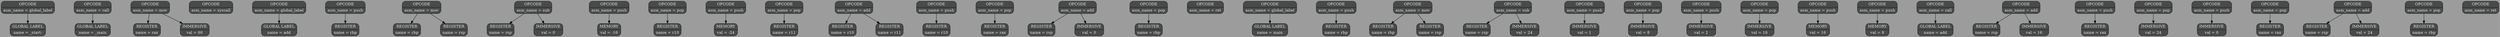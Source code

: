 digraph G{
nodesep=1;
ranksep=0.5;
rankdir=HR;
node[style=filled, color="#0a0a0a", fillcolor="#494a4a",fontcolor="#e6e6e6", fontsize=14];
edge[color="#000000", fontsize=12, penwidth=1, fontcolor = "#49006a"];
bgcolor="#9c9c9c";
elem0x56093e7ba0b0[shape="Mrecord", label= "{OPCODE | asm_name = global_label}"];
elem0x56093e7ba0b8[shape="Mrecord", label= "{GLOBAL LABEL | name = _start:}"];
elem0x56093e7ba0b0->elem0x56093e7ba0b8;elem0x56093e7ba0d8[shape="Mrecord", label= "{OPCODE | asm_name = call}"];
elem0x56093e7ba0e0[shape="Mrecord", label= "{GLOBAL LABEL | name = _main}"];
elem0x56093e7ba0d8->elem0x56093e7ba0e0;elem0x56093e7ba100[shape="Mrecord", label= "{OPCODE | asm_name = mov}"];
elem0x56093e7ba108[shape="Mrecord", label= "{REGISTER | name = rax}"];
elem0x56093e7ba100->elem0x56093e7ba108;elem0x56093e7ba118[shape="Mrecord", label= "{IMMERSIVE | val = 60}"];
elem0x56093e7ba100->elem0x56093e7ba118;elem0x56093e7ba128[shape="Mrecord", label= "{OPCODE | asm_name = syscall}"];
elem0x56093e7ba150[shape="Mrecord", label= "{OPCODE | asm_name = global_label}"];
elem0x56093e7ba158[shape="Mrecord", label= "{GLOBAL LABEL | name = add}"];
elem0x56093e7ba150->elem0x56093e7ba158;elem0x56093e7ba178[shape="Mrecord", label= "{OPCODE | asm_name = push}"];
elem0x56093e7ba180[shape="Mrecord", label= "{REGISTER | name = rbp}"];
elem0x56093e7ba178->elem0x56093e7ba180;elem0x56093e7ba1a0[shape="Mrecord", label= "{OPCODE | asm_name = mov}"];
elem0x56093e7ba1a8[shape="Mrecord", label= "{REGISTER | name = rbp}"];
elem0x56093e7ba1a0->elem0x56093e7ba1a8;elem0x56093e7ba1b8[shape="Mrecord", label= "{REGISTER | name = rsp}"];
elem0x56093e7ba1a0->elem0x56093e7ba1b8;elem0x56093e7ba1c8[shape="Mrecord", label= "{OPCODE | asm_name = sub}"];
elem0x56093e7ba1d0[shape="Mrecord", label= "{REGISTER | name = rsp}"];
elem0x56093e7ba1c8->elem0x56093e7ba1d0;elem0x56093e7ba1e0[shape="Mrecord", label= "{IMMERSIVE | val = 0}"];
elem0x56093e7ba1c8->elem0x56093e7ba1e0;elem0x56093e7ba1f0[shape="Mrecord", label= "{OPCODE | asm_name = push}"];
elem0x56093e7ba1f8[shape="Mrecord", label= "{MEMORY | val = -16}"];
elem0x56093e7ba1f0->elem0x56093e7ba1f8;elem0x56093e7ba218[shape="Mrecord", label= "{OPCODE | asm_name = pop}"];
elem0x56093e7ba220[shape="Mrecord", label= "{REGISTER | name = r10}"];
elem0x56093e7ba218->elem0x56093e7ba220;elem0x56093e7ba240[shape="Mrecord", label= "{OPCODE | asm_name = push}"];
elem0x56093e7ba248[shape="Mrecord", label= "{MEMORY | val = -24}"];
elem0x56093e7ba240->elem0x56093e7ba248;elem0x56093e7ba268[shape="Mrecord", label= "{OPCODE | asm_name = pop}"];
elem0x56093e7ba270[shape="Mrecord", label= "{REGISTER | name = r11}"];
elem0x56093e7ba268->elem0x56093e7ba270;elem0x56093e7ba290[shape="Mrecord", label= "{OPCODE | asm_name = add}"];
elem0x56093e7ba298[shape="Mrecord", label= "{REGISTER | name = r10}"];
elem0x56093e7ba290->elem0x56093e7ba298;elem0x56093e7ba2a8[shape="Mrecord", label= "{REGISTER | name = r11}"];
elem0x56093e7ba290->elem0x56093e7ba2a8;elem0x56093e7ba2b8[shape="Mrecord", label= "{OPCODE | asm_name = push}"];
elem0x56093e7ba2c0[shape="Mrecord", label= "{REGISTER | name = r10}"];
elem0x56093e7ba2b8->elem0x56093e7ba2c0;elem0x56093e7ba2e0[shape="Mrecord", label= "{OPCODE | asm_name = pop}"];
elem0x56093e7ba2e8[shape="Mrecord", label= "{REGISTER | name = rax}"];
elem0x56093e7ba2e0->elem0x56093e7ba2e8;elem0x56093e7ba308[shape="Mrecord", label= "{OPCODE | asm_name = add}"];
elem0x56093e7ba310[shape="Mrecord", label= "{REGISTER | name = rsp}"];
elem0x56093e7ba308->elem0x56093e7ba310;elem0x56093e7ba320[shape="Mrecord", label= "{IMMERSIVE | val = 0}"];
elem0x56093e7ba308->elem0x56093e7ba320;elem0x56093e7ba330[shape="Mrecord", label= "{OPCODE | asm_name = pop}"];
elem0x56093e7ba338[shape="Mrecord", label= "{REGISTER | name = rbp}"];
elem0x56093e7ba330->elem0x56093e7ba338;elem0x56093e7ba358[shape="Mrecord", label= "{OPCODE | asm_name = ret}"];
elem0x56093e7ba380[shape="Mrecord", label= "{OPCODE | asm_name = global_label}"];
elem0x56093e7ba388[shape="Mrecord", label= "{GLOBAL LABEL | name = main}"];
elem0x56093e7ba380->elem0x56093e7ba388;elem0x56093e7ba3a8[shape="Mrecord", label= "{OPCODE | asm_name = push}"];
elem0x56093e7ba3b0[shape="Mrecord", label= "{REGISTER | name = rbp}"];
elem0x56093e7ba3a8->elem0x56093e7ba3b0;elem0x56093e7ba3d0[shape="Mrecord", label= "{OPCODE | asm_name = mov}"];
elem0x56093e7ba3d8[shape="Mrecord", label= "{REGISTER | name = rbp}"];
elem0x56093e7ba3d0->elem0x56093e7ba3d8;elem0x56093e7ba3e8[shape="Mrecord", label= "{REGISTER | name = rsp}"];
elem0x56093e7ba3d0->elem0x56093e7ba3e8;elem0x56093e7ba3f8[shape="Mrecord", label= "{OPCODE | asm_name = sub}"];
elem0x56093e7ba400[shape="Mrecord", label= "{REGISTER | name = rsp}"];
elem0x56093e7ba3f8->elem0x56093e7ba400;elem0x56093e7ba410[shape="Mrecord", label= "{IMMERSIVE | val = 24}"];
elem0x56093e7ba3f8->elem0x56093e7ba410;elem0x56093e7ba420[shape="Mrecord", label= "{OPCODE | asm_name = push}"];
elem0x56093e7ba428[shape="Mrecord", label= "{IMMERSIVE | val = 1}"];
elem0x56093e7ba420->elem0x56093e7ba428;elem0x56093e7ba448[shape="Mrecord", label= "{OPCODE | asm_name = pop}"];
elem0x56093e7ba450[shape="Mrecord", label= "{IMMERSIVE | val = 8}"];
elem0x56093e7ba448->elem0x56093e7ba450;elem0x56093e7ba470[shape="Mrecord", label= "{OPCODE | asm_name = push}"];
elem0x56093e7ba478[shape="Mrecord", label= "{IMMERSIVE | val = 2}"];
elem0x56093e7ba470->elem0x56093e7ba478;elem0x56093e7ba498[shape="Mrecord", label= "{OPCODE | asm_name = pop}"];
elem0x56093e7ba4a0[shape="Mrecord", label= "{IMMERSIVE | val = 16}"];
elem0x56093e7ba498->elem0x56093e7ba4a0;elem0x56093e7ba4c0[shape="Mrecord", label= "{OPCODE | asm_name = push}"];
elem0x56093e7ba4c8[shape="Mrecord", label= "{MEMORY | val = 16}"];
elem0x56093e7ba4c0->elem0x56093e7ba4c8;elem0x56093e7ba4e8[shape="Mrecord", label= "{OPCODE | asm_name = push}"];
elem0x56093e7ba4f0[shape="Mrecord", label= "{MEMORY | val = 8}"];
elem0x56093e7ba4e8->elem0x56093e7ba4f0;elem0x56093e7ba510[shape="Mrecord", label= "{OPCODE | asm_name = call}"];
elem0x56093e7ba518[shape="Mrecord", label= "{GLOBAL LABEL | name = add}"];
elem0x56093e7ba510->elem0x56093e7ba518;elem0x56093e7ba538[shape="Mrecord", label= "{OPCODE | asm_name = add}"];
elem0x56093e7ba540[shape="Mrecord", label= "{REGISTER | name = rsp}"];
elem0x56093e7ba538->elem0x56093e7ba540;elem0x56093e7ba550[shape="Mrecord", label= "{IMMERSIVE | val = 16}"];
elem0x56093e7ba538->elem0x56093e7ba550;elem0x56093e7ba560[shape="Mrecord", label= "{OPCODE | asm_name = push}"];
elem0x56093e7ba568[shape="Mrecord", label= "{REGISTER | name = rax}"];
elem0x56093e7ba560->elem0x56093e7ba568;elem0x56093e7ba588[shape="Mrecord", label= "{OPCODE | asm_name = pop}"];
elem0x56093e7ba590[shape="Mrecord", label= "{IMMERSIVE | val = 24}"];
elem0x56093e7ba588->elem0x56093e7ba590;elem0x56093e7ba5b0[shape="Mrecord", label= "{OPCODE | asm_name = push}"];
elem0x56093e7ba5b8[shape="Mrecord", label= "{IMMERSIVE | val = 0}"];
elem0x56093e7ba5b0->elem0x56093e7ba5b8;elem0x56093e7ba5d8[shape="Mrecord", label= "{OPCODE | asm_name = pop}"];
elem0x56093e7ba5e0[shape="Mrecord", label= "{REGISTER | name = rax}"];
elem0x56093e7ba5d8->elem0x56093e7ba5e0;elem0x56093e7ba600[shape="Mrecord", label= "{OPCODE | asm_name = add}"];
elem0x56093e7ba608[shape="Mrecord", label= "{REGISTER | name = rsp}"];
elem0x56093e7ba600->elem0x56093e7ba608;elem0x56093e7ba618[shape="Mrecord", label= "{IMMERSIVE | val = 24}"];
elem0x56093e7ba600->elem0x56093e7ba618;elem0x56093e7ba628[shape="Mrecord", label= "{OPCODE | asm_name = pop}"];
elem0x56093e7ba630[shape="Mrecord", label= "{REGISTER | name = rbp}"];
elem0x56093e7ba628->elem0x56093e7ba630;elem0x56093e7ba650[shape="Mrecord", label= "{OPCODE | asm_name = ret}"];
}
